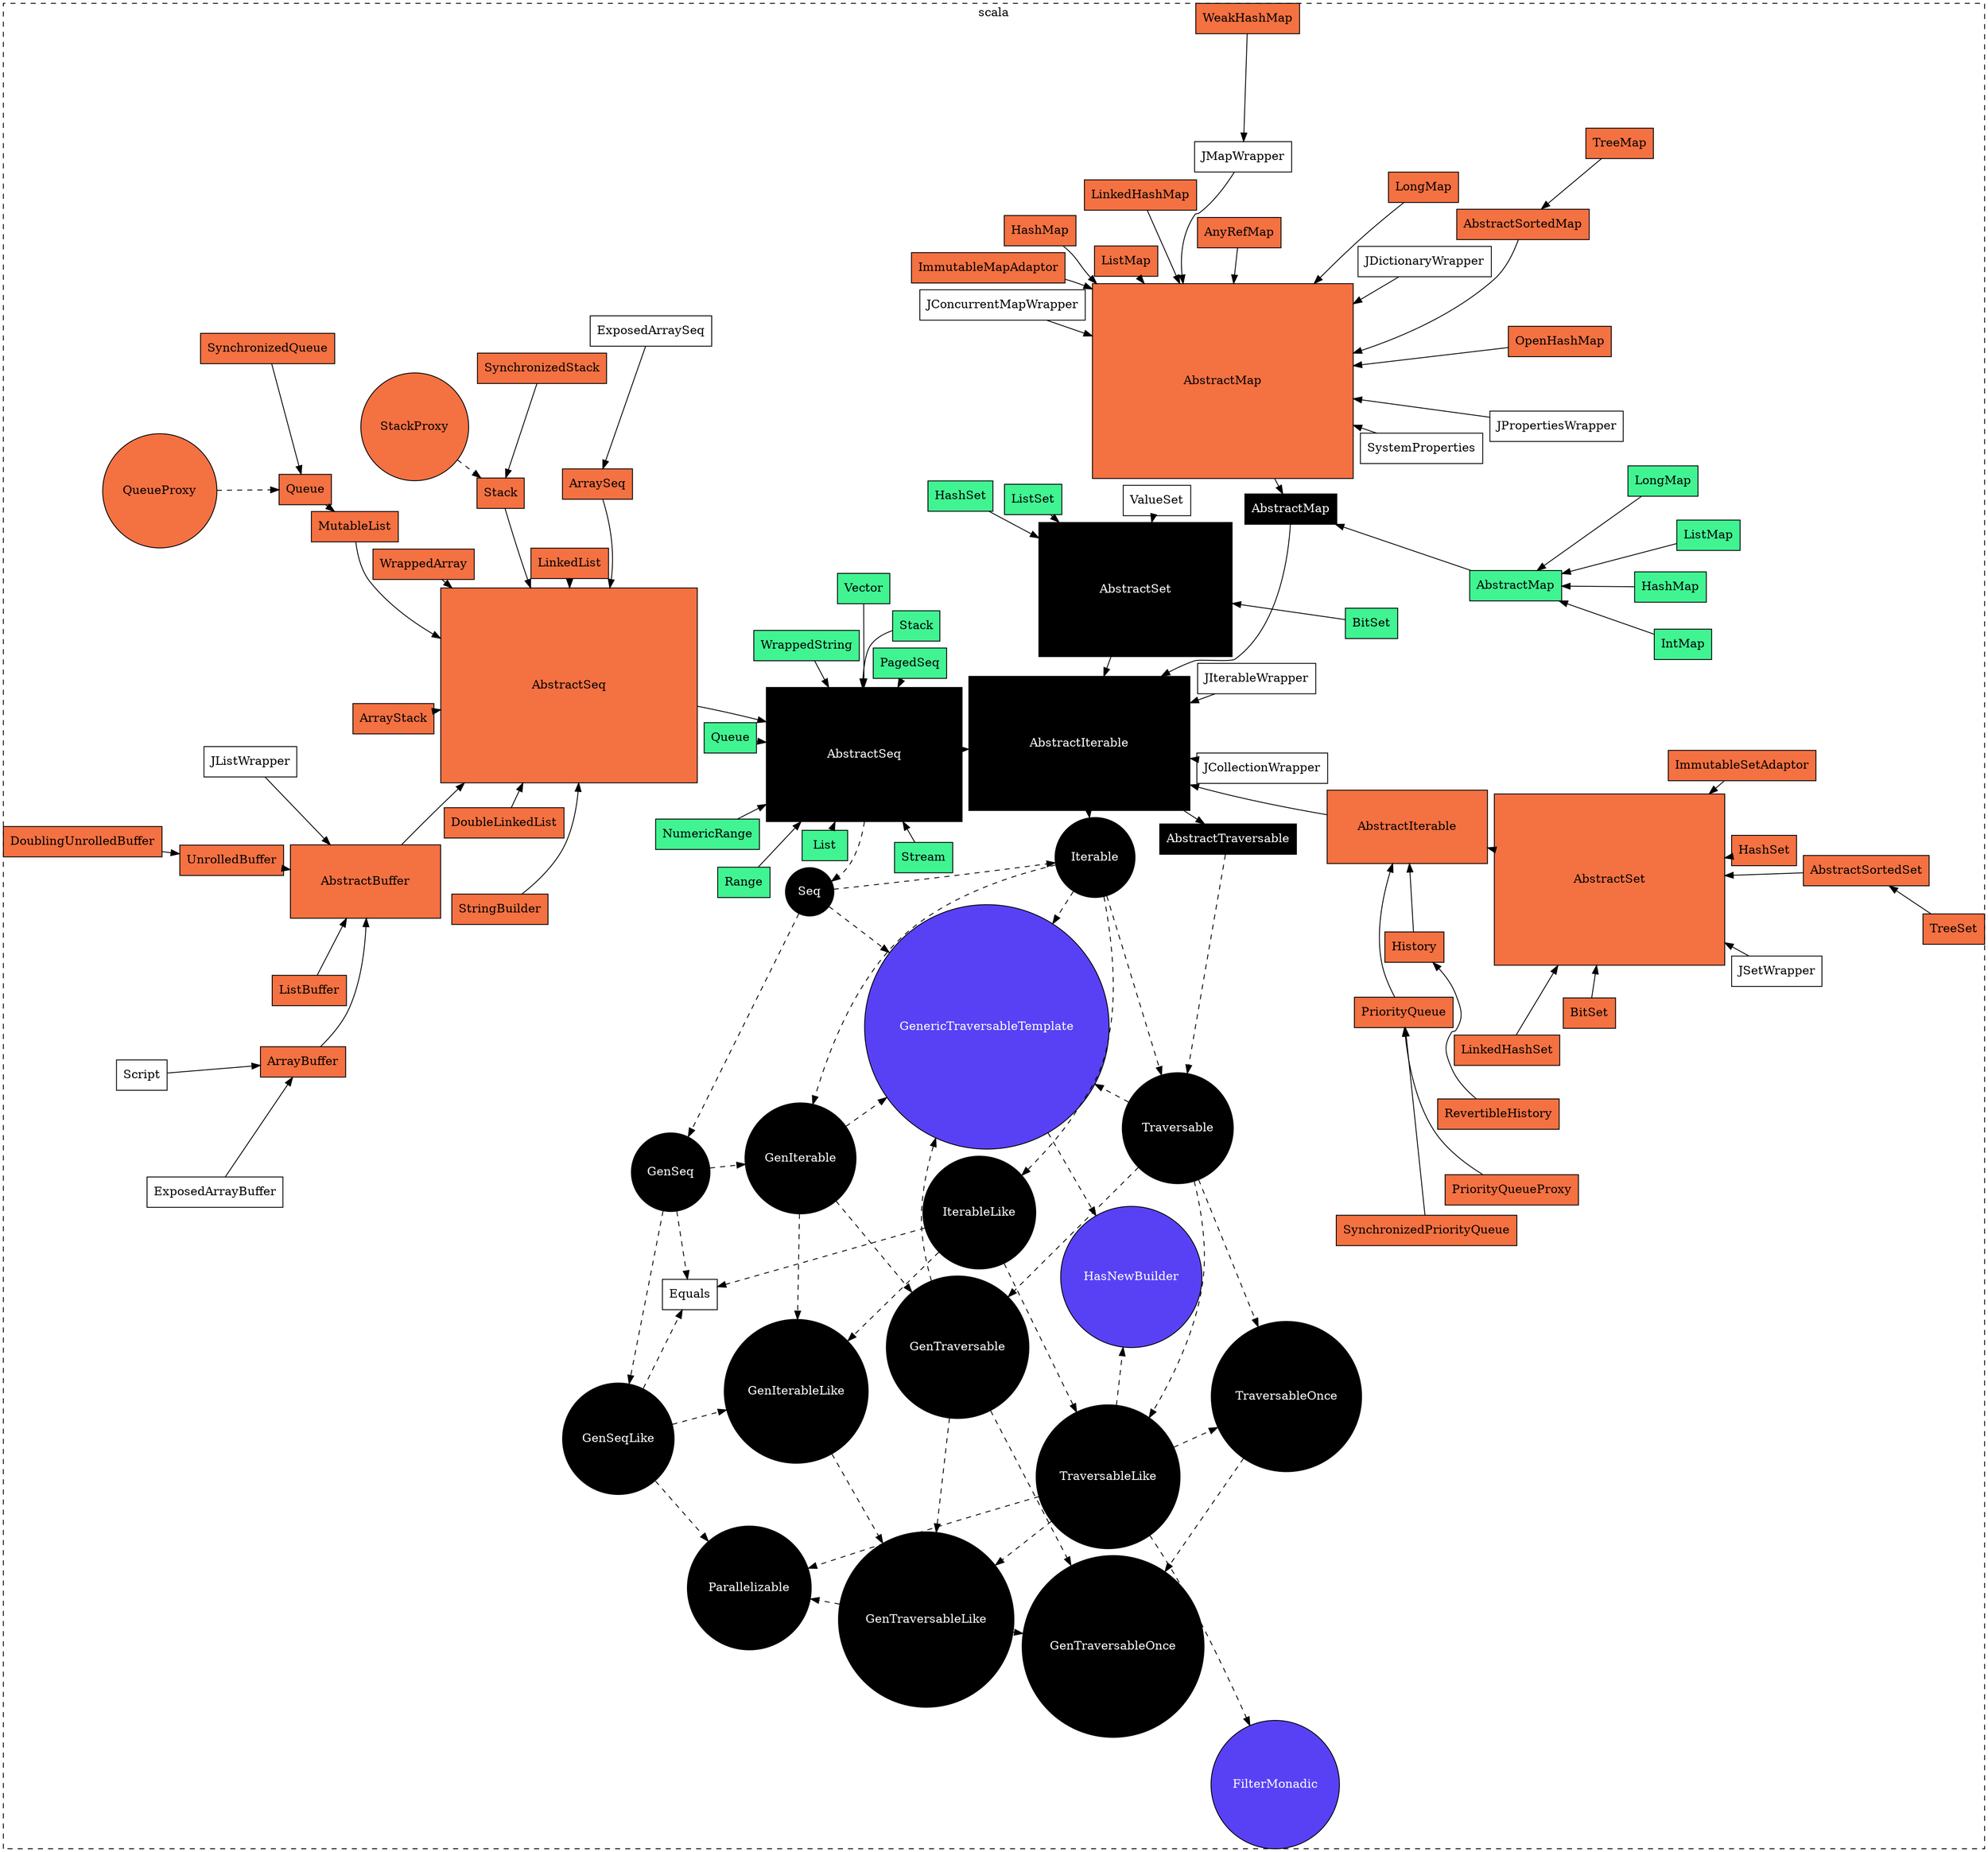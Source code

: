digraph {

    overlap = false
    edge [style=solid]
    splines = true
    rankdir = RL
    layout = neato

    subgraph "cluster:scala" {

        label = "scala"
        style = "dashed"
        node [fontcolor=black,style=solid,color=black]

        "scala.ValueSet"              [shape=box,label="ValueSet"]
        "scala.Equals"                [shape=box,label="Equals"]

        subgraph "cluster:collection" {

            label = "collection"
            style = "dashed"
            node [fontcolor=white,style=filled,color=black,fillcolor="#000000"]

            "scala.collection.AbstractTraversable"              [shape=box,label="AbstractTraversable"]
            "scala.collection.AbstractIterable"                 [shape=box,label="AbstractIterable",margin=1]
            "scala.collection.AbstractMap"                      [shape=box,label="AbstractMap"]
            "scala.collection.AbstractSeq"                      [shape=box,label="AbstractSeq",margin=1]
            "scala.collection.AbstractSet"                      [shape=box,label="AbstractSet",margin=1]
            "scala.collection.Traversable"                      [shape=circle,label="Traversable"]
            "scala.collection.GenTraversable"                   [shape=circle,label="GenTraversable"]
            "scala.collection.GenTraversableLike"               [shape=circle,label="GenTraversableLike"]
            "scala.collection.GenTraversableOnce"               [shape=circle,label="GenTraversableOnce"]
            "scala.collection.Parallelizable"                   [shape=circle,label="Parallelizable"]
            "scala.collection.TraversableLike"                  [shape=circle,label="TraversableLike"]
            "scala.collection.TraversableOnce"                  [shape=circle,label="TraversableOnce"]
            "scala.collection.Iterable"                         [shape=circle,label="Iterable"]
            "scala.collection.GenIterable"                      [shape=circle,label="GenIterable"]
            "scala.collection.GenIterableLike"                  [shape=circle,label="GenIterableLike"]
            "scala.collection.IterableLike"                     [shape=circle,label="IterableLike"]
            "scala.collection.Seq"                              [shape=circle,label="Seq"]
            "scala.collection.GenSeq"                           [shape=circle,label="GenSeq"]
            "scala.collection.GenSeqLike"                       [shape=circle,label="GenSeqLike"]

            subgraph "cluster:mutable" {

                label = "mutable"
                style = "dashed"
                node [fontcolor=black,style=filled,fillcolor="#F47142"]

                "scala.collection.mutable.AbstractIterable"             [shape=box,label="AbstractIterable",margin=0.5]
                "scala.collection.mutable.AbstractSet"                  [shape=box,label="AbstractSet",margin=1.3]
                "scala.collection.mutable.AbstractSortedSet"            [shape=box,label="AbstractSortedSet"]
                "scala.collection.mutable.TreeSet"                      [shape=box,label="TreeSet"]
                "scala.collection.mutable.BitSet"                       [shape=box,label="BitSet"]
                "scala.collection.mutable.HashSet"                      [shape=box,label="HashSet"]
                "scala.collection.mutable.ImmutableSetAdaptor"          [shape=box,label="ImmutableSetAdaptor"]
                "scala.collection.mutable.LinkedHashSet"                [shape=box,label="LinkedHashSet"]
                "scala.collection.mutable.History"                      [shape=box,label="History"]
                "scala.collection.mutable.RevertibleHistory"            [shape=box,label="RevertibleHistory"]
                "scala.collection.mutable.PriorityQueue"                [shape=box,label="PriorityQueue"]
                "scala.collection.mutable.PriorityQueueProxy"           [shape=box,label="PriorityQueueProxy"]
                "scala.collection.mutable.SynchronizedPriorityQueue"    [shape=box,label="SynchronizedPriorityQueue"]
                "scala.collection.mutable.AbstractMap"                  [shape=box,label="AbstractMap",margin=1.5]
                "scala.collection.mutable.AbstractSortedMap"            [shape=box,label="AbstractSortedMap"]
                "scala.collection.mutable.TreeMap"                      [shape=box,label="TreeMap"]
                "scala.collection.mutable.AnyRefMap"                    [shape=box,label="AnyRefMap"]
                "scala.collection.mutable.HashMap"                      [shape=box,label="HashMap"]
                "scala.collection.mutable.ImmutableMapAdaptor"          [shape=box,label="ImmutableMapAdaptor"]
                "scala.collection.mutable.WeakHashMap"                  [shape=box,label="WeakHashMap"]
                "scala.collection.mutable.LinkedHashMap"                [shape=box,label="LinkedHashMap"]
                "scala.collection.mutable.ListMap"                      [shape=box,label="ListMap"]
                "scala.collection.mutable.LongMap"                      [shape=box,label="LongMap"]
                "scala.collection.mutable.OpenHashMap"                  [shape=box,label="OpenHashMap"]
                "scala.collection.mutable.AbstractSeq"                  [shape=box,label="AbstractSeq",margin=1.5]
                "scala.collection.mutable.AbstractBuffer"               [shape=box,label="AbstractBuffer",margin=0.5]
                "scala.collection.mutable.ArrayBuffer"                  [shape=box,label="ArrayBuffer"]
                "scala.collection.mutable.ListBuffer"                   [shape=box,label="ListBuffer"]
                "scala.collection.mutable.UnrolledBuffer"               [shape=box,label="UnrolledBuffer"]
                "scala.collection.mutable.DoublingUnrolledBuffer"       [shape=box,label="DoublingUnrolledBuffer"]
                "scala.collection.mutable.ArraySeq"                     [shape=box,label="ArraySeq"]
                "scala.collection.mutable.ArrayStack"                   [shape=box,label="ArrayStack"]
                "scala.collection.mutable.DoubleLinkedList"             [shape=box,label="DoubleLinkedList"]
                "scala.collection.mutable.LinkedList"                   [shape=box,label="LinkedList"]
                "scala.collection.mutable.MutableList"                  [shape=box,label="MutableList"]
                "scala.collection.mutable.Queue"                        [shape=box,label="Queue"]
                "scala.collection.mutable.QueueProxy"                   [shape=circle,label="QueueProxy"]
                "scala.collection.mutable.SynchronizedQueue"            [shape=box,label="SynchronizedQueue"]
                "scala.collection.mutable.Stack"                        [shape=box,label="Stack"]
                "scala.collection.mutable.StackProxy"                   [shape=circle,label="StackProxy"]
                "scala.collection.mutable.SynchronizedStack"            [shape=box,label="SynchronizedStack"]
                "scala.collection.mutable.StringBuilder"                [shape=box,label="StringBuilder"]
                "scala.collection.mutable.WrappedArray"                 [shape=box,label="WrappedArray"]

                "scala.collection.mutable.AbstractSet"                  -> "scala.collection.mutable.AbstractIterable"
                "scala.collection.mutable.AbstractSortedSet"            -> "scala.collection.mutable.AbstractSet"
                "scala.collection.mutable.TreeSet"                      -> "scala.collection.mutable.AbstractSortedSet"
                "scala.collection.mutable.BitSet"                       -> "scala.collection.mutable.AbstractSet"
                "scala.collection.mutable.HashSet"                      -> "scala.collection.mutable.AbstractSet"
                "scala.collection.mutable.ImmutableSetAdaptor"          -> "scala.collection.mutable.AbstractSet"
                "scala.collection.mutable.LinkedHashSet"                -> "scala.collection.mutable.AbstractSet"
                "scala.collection.mutable.History"                      -> "scala.collection.mutable.AbstractIterable"
                "scala.collection.mutable.RevertibleHistory"            -> "scala.collection.mutable.History"
                "scala.collection.mutable.PriorityQueue"                -> "scala.collection.mutable.AbstractIterable"
                "scala.collection.mutable.PriorityQueueProxy"           -> "scala.collection.mutable.PriorityQueue"
                "scala.collection.mutable.SynchronizedPriorityQueue"    -> "scala.collection.mutable.PriorityQueue"
                "scala.collection.mutable.AbstractSortedMap"            -> "scala.collection.mutable.AbstractMap"
                "scala.collection.mutable.TreeMap"                      -> "scala.collection.mutable.AbstractSortedMap"
                "scala.collection.mutable.AnyRefMap"                    -> "scala.collection.mutable.AbstractMap"
                "scala.collection.mutable.HashMap"                      -> "scala.collection.mutable.AbstractMap"
                "scala.collection.mutable.ImmutableMapAdaptor"          -> "scala.collection.mutable.AbstractMap"
                "scala.collection.mutable.LinkedHashMap"                -> "scala.collection.mutable.AbstractMap"
                "scala.collection.mutable.ListMap"                      -> "scala.collection.mutable.AbstractMap"
                "scala.collection.mutable.LongMap"                      -> "scala.collection.mutable.AbstractMap"
                "scala.collection.mutable.OpenHashMap"                  -> "scala.collection.mutable.AbstractMap"
                "scala.collection.mutable.AbstractBuffer"               -> "scala.collection.mutable.AbstractSeq"
                "scala.collection.mutable.ArrayBuffer"                  -> "scala.collection.mutable.AbstractBuffer"
                "scala.collection.mutable.ListBuffer"                   -> "scala.collection.mutable.AbstractBuffer"
                "scala.collection.mutable.UnrolledBuffer"               -> "scala.collection.mutable.AbstractBuffer"
                "scala.collection.mutable.DoublingUnrolledBuffer"       -> "scala.collection.mutable.UnrolledBuffer"
                "scala.collection.mutable.ArraySeq"                     -> "scala.collection.mutable.AbstractSeq"
                "scala.collection.mutable.ArrayStack"                   -> "scala.collection.mutable.AbstractSeq"
                "scala.collection.mutable.DoubleLinkedList"             -> "scala.collection.mutable.AbstractSeq"
                "scala.collection.mutable.LinkedList"                   -> "scala.collection.mutable.AbstractSeq"
                "scala.collection.mutable.MutableList"                  -> "scala.collection.mutable.AbstractSeq"
                "scala.collection.mutable.Queue"                        -> "scala.collection.mutable.MutableList"
                "scala.collection.mutable.QueueProxy"                   -> "scala.collection.mutable.Queue" [style=dashed]
                "scala.collection.mutable.SynchronizedQueue"            -> "scala.collection.mutable.Queue"
                "scala.collection.mutable.Stack"                        -> "scala.collection.mutable.AbstractSeq"
                "scala.collection.mutable.StackProxy"                   -> "scala.collection.mutable.Stack" [style=dashed]
                "scala.collection.mutable.SynchronizedStack"            -> "scala.collection.mutable.Stack"
                "scala.collection.mutable.StringBuilder"                -> "scala.collection.mutable.AbstractSeq"
                "scala.collection.mutable.WrappedArray"                 -> "scala.collection.mutable.AbstractSeq"
                "scala.collection.AbstractSeq"                          -> "scala.collection.Seq" [style=dashed]
            }

            subgraph "cluster:convert" {

                label = "convert"
                style = "dashed"
                node [fontcolor=black,style=solid,color=black]

                "scala.collection.convert.Wrappers.JSetWrapper"             [shape=box,label="JSetWrapper"]
                "scala.collection.convert.Wrappers.JConcurrentMapWrapper"   [shape=box,label="JConcurrentMapWrapper"]
                "scala.collection.convert.Wrappers.JDictionaryWrapper"      [shape=box,label="JDictionaryWrapper"]
                "scala.collection.convert.Wrappers.JMapWrapper"             [shape=box,label="JMapWrapper"]
                "scala.collection.convert.Wrappers.JPropertiesWrapper"      [shape=box,label="JPropertiesWrapper"]
                "scala.collection.convert.Wrappers.JListWrapper"            [shape=box,label="JListWrapper"]
                "scala.collection.convert.Wrappers.JCollectionWrapper"      [shape=box,label="JCollectionWrapper"]
                "scala.collection.convert.Wrappers.JIterableWrapper"        [shape=box,label="JIterableWrapper"]

            }

            subgraph "cluster:immutable" {

                label = "immutable"
                style = "dashed"
                node [fontcolor=black,style=filled,fillcolor="#41F492"]

                "scala.collection.immutable.AbstractMap"        [shape=box,label="AbstractMap"]
                "scala.collection.immutable.HashMap"            [shape=box,label="HashMap"]
                "scala.collection.immutable.IntMap"             [shape=box,label="IntMap"]
                "scala.collection.immutable.ListMap"            [shape=box,label="ListMap"]
                "scala.collection.immutable.LongMap"            [shape=box,label="LongMap"]
                "scala.collection.immutable.List"               [shape=box,label="List"]
                "scala.collection.immutable.NumericRange"       [shape=box,label="NumericRange"]
                "scala.collection.immutable.PagedSeq"           [shape=box,label="PagedSeq"]
                "scala.collection.immutable.Queue"              [shape=box,label="Queue"]
                "scala.collection.immutable.Range"              [shape=box,label="Range"]
                "scala.collection.immutable.Stack"              [shape=box,label="Stack"]
                "scala.collection.immutable.Stream"             [shape=box,label="Stream"]
                "scala.collection.immutable.Vector"             [shape=box,label="Vector"]
                "scala.collection.immutable.WrappedString"      [shape=box,label="WrappedString"]
                "scala.collection.immutable.BitSet"             [shape=box,label="BitSet"]
                "scala.collection.immutable.HashSet"            [shape=box,label="HashSet"]
                "scala.collection.immutable.ListSet"            [shape=box,label="ListSet"]

                "scala.collection.immutable.HashMap"            -> "scala.collection.immutable.AbstractMap"
                "scala.collection.immutable.IntMap"             -> "scala.collection.immutable.AbstractMap"
                "scala.collection.immutable.ListMap"            -> "scala.collection.immutable.AbstractMap"
                "scala.collection.immutable.LongMap"            -> "scala.collection.immutable.AbstractMap"

            }

            subgraph "cluster:parallel" {

                label = "parallel"
                style = "dashed"
                node [fontcolor=black,style=solid,color=black]

                subgraph "cluster:mutable" {

                    label = "mutable"
                    style = "dashed"
                    node [fontcolor=black,style=solid,color=black]

                    "scala.collection.parallel.mutable.ExposedArrayBuffer"  [shape=box,label="ExposedArrayBuffer"]
                    "scala.collection.parallel.mutable.ExposedArraySeq"     [shape=box,label="ExposedArraySeq"]

                }

            }

            subgraph "cluster:script" {

                label = "script"
                style = "dashed"
                node [fontcolor=black,style=solid,color=black]

                "scala.collection.script.Script"        [shape=box,label="Script"]

            }

            subgraph "cluster:generic" {

                label = "generic"
                style = "dashed"
                node [fontcolor=white,style=filled,fillcolor="#5841F4"]

                "scala.collection.generic.GenericTraversableTemplate"        [shape=circle,label="GenericTraversableTemplate"]
                "scala.collection.generic.HasNewBuilder"                     [shape=circle,label="HasNewBuilder"]
                "scala.collection.generic.FilterMonadic"                     [shape=circle,label="FilterMonadic"]

            }

            "scala.collection.AbstractIterable"                         -> "scala.collection.AbstractTraversable"
            "scala.collection.mutable.AbstractIterable"                 -> "scala.collection.AbstractIterable"
            "scala.collection.convert.Wrappers.JSetWrapper"             -> "scala.collection.mutable.AbstractSet"
            "scala.collection.AbstractMap"                              -> "scala.collection.AbstractIterable"
            "scala.collection.immutable.AbstractMap"                    -> "scala.collection.AbstractMap"
            "scala.collection.mutable.AbstractMap"                      -> "scala.collection.AbstractMap"
            "scala.collection.convert.Wrappers.JConcurrentMapWrapper"   -> "scala.collection.mutable.AbstractMap"
            "scala.collection.convert.Wrappers.JDictionaryWrapper"      -> "scala.collection.mutable.AbstractMap"
            "scala.collection.convert.Wrappers.JMapWrapper"             -> "scala.collection.mutable.AbstractMap"
            "scala.collection.mutable.WeakHashMap"                      -> "scala.collection.convert.Wrappers.JMapWrapper"
            "scala.collection.convert.Wrappers.JPropertiesWrapper"      -> "scala.collection.mutable.AbstractMap"
            "scala.collection.AbstractSeq"                              -> "scala.collection.AbstractIterable"
            "scala.collection.mutable.AbstractSeq"                      -> "scala.collection.AbstractSeq"
            "scala.collection.parallel.mutable.ExposedArrayBuffer"      -> "scala.collection.mutable.ArrayBuffer"
            "scala.collection.script.Script"                            -> "scala.collection.mutable.ArrayBuffer"
            "scala.collection.convert.Wrappers.JListWrapper"            -> "scala.collection.mutable.AbstractBuffer"
            "scala.collection.parallel.mutable.ExposedArraySeq"         -> "scala.collection.mutable.ArraySeq"
            "scala.collection.immutable.List"                           -> "scala.collection.AbstractSeq"
            "scala.collection.immutable.NumericRange"                   -> "scala.collection.AbstractSeq"
            "scala.collection.immutable.PagedSeq"                       -> "scala.collection.AbstractSeq"
            "scala.collection.immutable.Queue"                          -> "scala.collection.AbstractSeq"
            "scala.collection.immutable.Range"                          -> "scala.collection.AbstractSeq"
            "scala.collection.immutable.Stack"                          -> "scala.collection.AbstractSeq"
            "scala.collection.immutable.Stream"                         -> "scala.collection.AbstractSeq"
            "scala.collection.immutable.Vector"                         -> "scala.collection.AbstractSeq"
            "scala.collection.immutable.WrappedString"                  -> "scala.collection.AbstractSeq"
            "scala.collection.AbstractSet"                              -> "scala.collection.AbstractIterable"
            "scala.collection.immutable.BitSet"                         -> "scala.collection.AbstractSet"
            "scala.collection.immutable.HashSet"                        -> "scala.collection.AbstractSet"
            "scala.collection.immutable.ListSet"                        -> "scala.collection.AbstractSet"
            "scala.collection.convert.Wrappers.JCollectionWrapper"      -> "scala.collection.AbstractIterable"
            "scala.collection.convert.Wrappers.JIterableWrapper"        -> "scala.collection.AbstractIterable"
            "scala.collection.AbstractTraversable"                      -> "scala.collection.Traversable" [style=dashed]
            "scala.collection.Traversable"                              -> "scala.collection.generic.GenericTraversableTemplate" [style=dashed]
            "scala.collection.generic.GenericTraversableTemplate"       -> "scala.collection.generic.HasNewBuilder" [style=dashed]
            "scala.collection.Traversable"                              -> "scala.collection.GenTraversable" [style=dashed]
            "scala.collection.GenTraversable"                           -> "scala.collection.generic.GenericTraversableTemplate"  [style=dashed]
            "scala.collection.GenTraversable"                           -> "scala.collection.GenTraversableLike" [style=dashed]
            "scala.collection.GenTraversableLike"                       -> "scala.collection.GenTraversableOnce" [style=dashed]
            "scala.collection.GenTraversableLike"                       -> "scala.collection.Parallelizable" [style=dashed]
            "scala.collection.GenTraversable"                           -> "scala.collection.GenTraversableOnce" [style=dashed]
            "scala.collection.Traversable"                              -> "scala.collection.TraversableLike" [style=dashed]
            "scala.collection.TraversableLike"                          -> "scala.collection.generic.FilterMonadic" [style=dashed]
            "scala.collection.TraversableLike"                          -> "scala.collection.GenTraversableLike" [style=dashed]
            "scala.collection.TraversableLike"                          -> "scala.collection.generic.HasNewBuilder" [style=dashed]
            "scala.collection.TraversableLike"                          -> "scala.collection.Parallelizable" [style=dashed]
            "scala.collection.TraversableLike"                          -> "scala.collection.TraversableOnce" [style=dashed]
            "scala.collection.TraversableOnce"                          -> "scala.collection.GenTraversableOnce" [style=dashed]
            "scala.collection.Traversable"                              -> "scala.collection.TraversableOnce" [style=dashed]
            "scala.collection.Iterable"                                 -> "scala.collection.generic.GenericTraversableTemplate"  [style=dashed]
            "scala.collection.Iterable"                                 -> "scala.collection.GenIterable"  [style=dashed]
            "scala.collection.GenIterable"                              -> "scala.collection.generic.GenericTraversableTemplate"  [style=dashed]
            "scala.collection.GenIterable"                              -> "scala.collection.GenIterableLike" [style=dashed]
            "scala.collection.GenIterable"                              -> "scala.collection.GenTraversable" [style=dashed]
            "scala.collection.Iterable"                                 -> "scala.collection.IterableLike" [style=dashed]
            "scala.collection.IterableLike"                             -> "scala.collection.GenIterableLike" [style=dashed]
            "scala.collection.GenIterableLike"                          -> "scala.collection.GenTraversableLike" [style=dashed]
            "scala.collection.IterableLike"                             -> "scala.collection.TraversableLike" [style=dashed]
            "scala.collection.Iterable"                                 -> "scala.collection.Traversable" [style=dashed]
            "scala.collection.Seq"                                      -> "scala.collection.generic.GenericTraversableTemplate"  [style=dashed]
            "scala.collection.Seq"                                      -> "scala.collection.GenSeq" [style=dashed]
            "scala.collection.GenSeq"                                   -> "scala.collection.GenIterable"  [style=dashed]
            "scala.collection.GenSeq"                                   -> "scala.collection.GenSeqLike" [style=dashed]
            "scala.collection.GenSeqLike"                               -> "scala.collection.GenIterableLike" [style=dashed]
            "scala.collection.GenSeqLike"                               -> "scala.collection.Parallelizable" [style=dashed]
            "scala.collection.Seq"                                      -> "scala.collection.Iterable" [style=dashed]
            "scala.collection.AbstractIterable"                         -> "scala.collection.Iterable" [style=dashed]

        }


        subgraph "cluster:sys" {

            label = "sys"
            style = "dashed"
            node [fontcolor=black,style=solid,color=black]

            "scala.sys.SystemProperties"        [shape=box,label="SystemProperties"]
        }

        "scala.sys.SystemProperties"            -> "scala.collection.mutable.AbstractMap"
        "scala.ValueSet"                        -> "scala.collection.AbstractSet"
        "scala.collection.IterableLike"         -> "scala.Equals" [style=dashed]
        "scala.collection.GenSeq"               -> "scala.Equals" [style=dashed]
        "scala.collection.GenSeqLike"           -> "scala.Equals" [style=dashed]

    }

}
